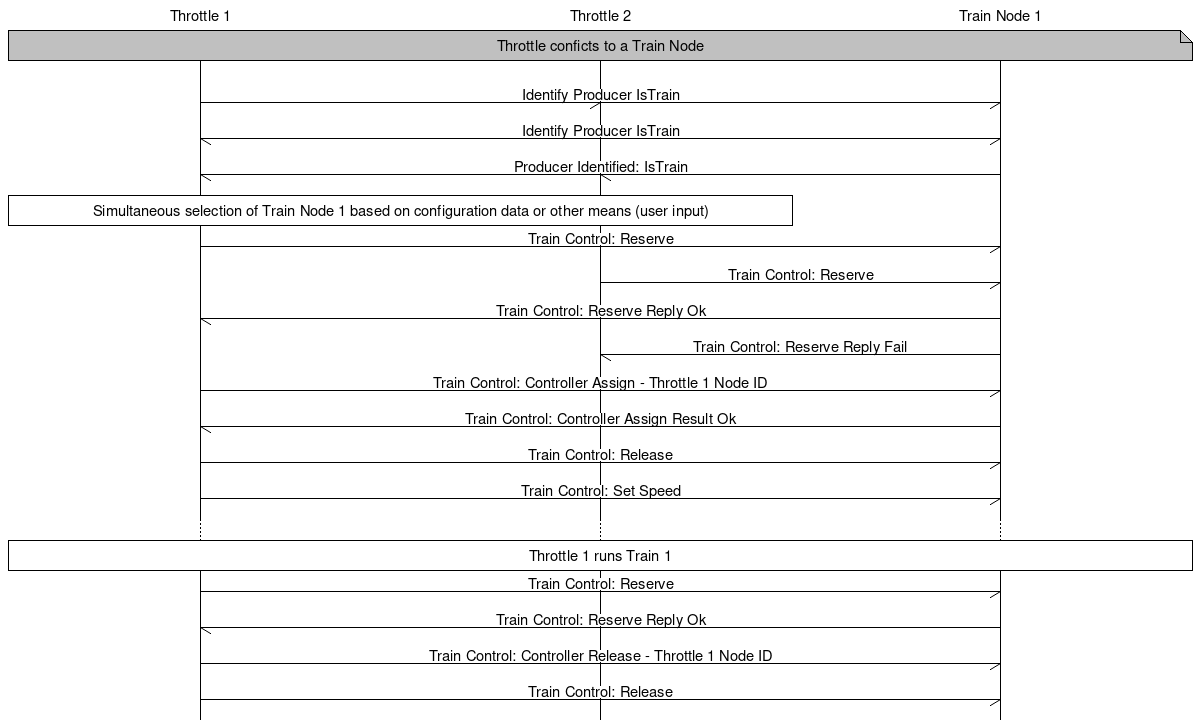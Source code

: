 # Dynamically Creating a Train Node via a DCC Address linked to a proxy node with conflicting throttles

msc {
     hscale = "2";
     "Throttle 1", "Throttle 2", "Train Node 1";
     
     "Throttle 1" note "Train Node 1"      [ label = "Throttle conficts to a Train Node", textbgcolour="#c0c0c0" ];
     |||;
     "Throttle 1" -> *                            [ label = "Identify Producer IsTrain" ];
     "Throttle 2" -> *                            [ label = "Identify Producer IsTrain" ];
     * <- "Train Node 1"                          [ label = "Producer Identified: IsTrain" ];
     "Throttle 1" box "Throttle 2"                [ label = "Simultaneous selection of Train Node 1 based on configuration data or other means (user input)" ];
     "Throttle 1" -> "Train Node 1"               [ label = "Train Control: Reserve" ];
     "Throttle 2" -> "Train Node 1"               [ label = "Train Control: Reserve" ];
     "Throttle 1" <- "Train Node 1"	          [ label = "Train Control: Reserve Reply Ok" ];
     "Throttle 2" <- "Train Node 1"	          [ label = "Train Control: Reserve Reply Fail" ];
     "Throttle 1" -> "Train Node 1"               [ label = "Train Control: Controller Assign - Throttle 1 Node ID" ];
     "Throttle 1" <- "Train Node 1"               [ label = "Train Control: Controller Assign Result Ok" ];
     "Throttle 1" -> "Train Node 1"               [ label = "Train Control: Release" ];
     "Throttle 1" -> "Train Node 1"               [ label = "Train Control: Set Speed" ];
     ...;
     "Throttle 1" box "Train Node 1"		  [ label = "Throttle 1 runs Train 1" ];
     "Throttle 1" -> "Train Node 1"               [ label = "Train Control: Reserve" ];
     "Throttle 1" <- "Train Node 1"	          [ label = "Train Control: Reserve Reply Ok" ];
     "Throttle 1" -> "Train Node 1"               [ label = "Train Control: Controller Release - Throttle 1 Node ID" ];	
     "Throttle 1" -> "Train Node 1"               [ label = "Train Control: Release" ];            
}
